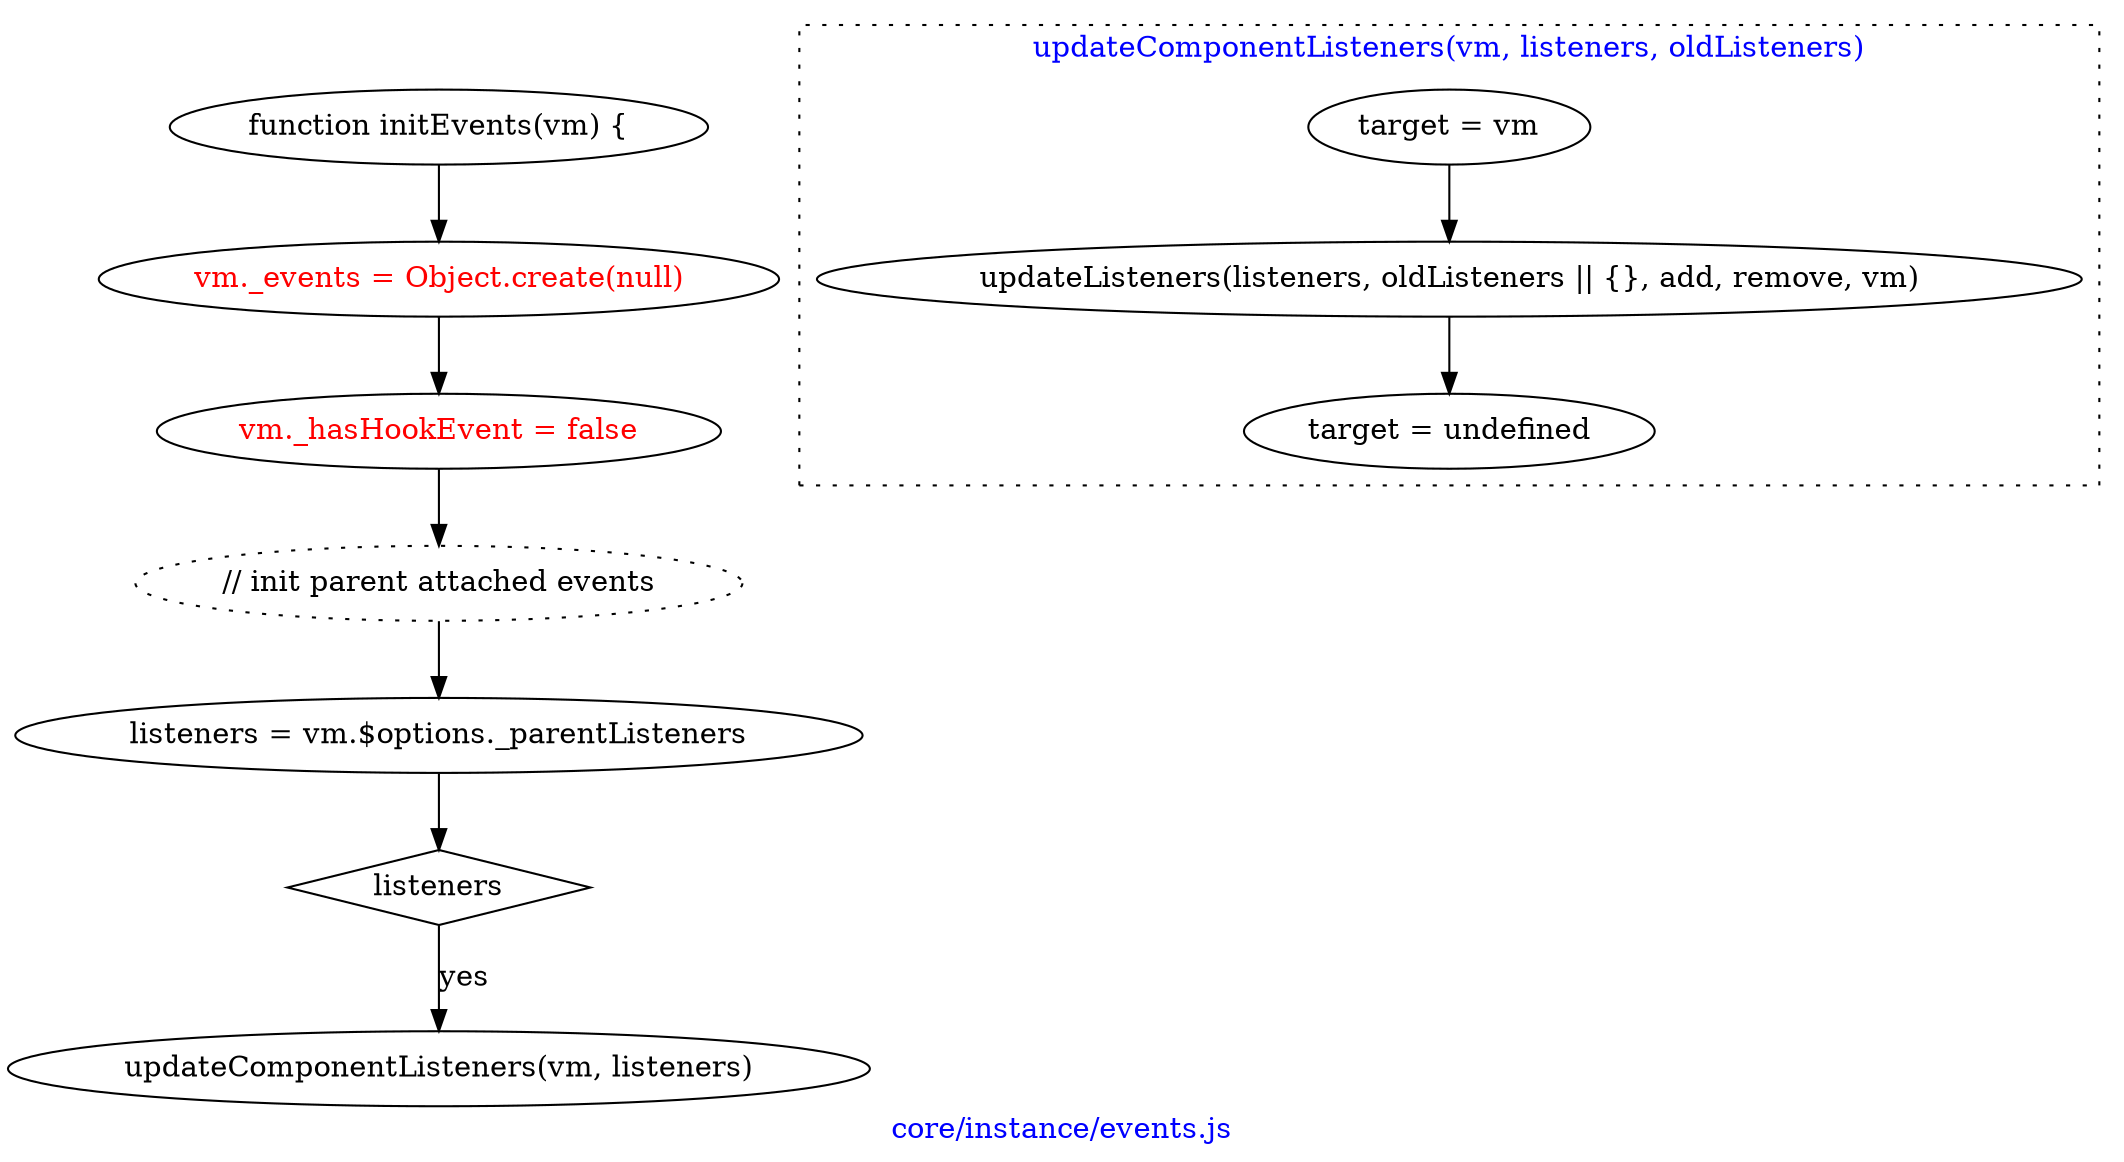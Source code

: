 digraph G {
    graph [
        label="core/instance/events.js"
        fontcolor=blue
    ]
    start [
        label="function initEvents(vm) {"
    ]
    setEvents [
        label="vm._events = Object.create(null)"
        fontcolor=red
    ]
    start -> setEvents
    setHasHookEvent [
        label="vm._hasHookEvent = false"
        fontcolor=red
    ]
    setEvents -> setHasHookEvent
    comment [
        label="// init parent attached events"
        style=dotted
    ]
    setHasHookEvent -> comment
    getListeners [
        label="listeners = vm.$options._parentListeners"
    ]
    comment -> getListeners
    hasListeners [
        label="listeners"
        shape=diamond
    ]
    getListeners -> hasListeners
    updateComopnentListeners [
        label="updateComponentListeners(vm, listeners)"
    ]
    hasListeners -> updateComopnentListeners [label="yes"]

    subgraph cluster_updateComponentListeners {
        graph[
            label="updateComponentListeners(vm, listeners, oldListeners)"
            style=dotted
        ]

        setTarget [
            label="target = vm"
        ]
        updateListeners [
            label="updateListeners(listeners, oldListeners || {}, add, remove, vm)"
        ]
        setTarget -> updateListeners 

        resetTarget [
            label="target = undefined"
        ]
        updateListeners -> resetTarget
    }
}